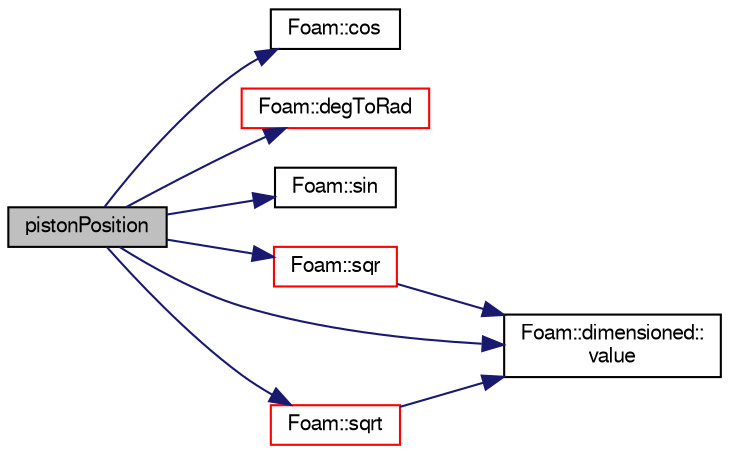digraph "pistonPosition"
{
  bgcolor="transparent";
  edge [fontname="FreeSans",fontsize="10",labelfontname="FreeSans",labelfontsize="10"];
  node [fontname="FreeSans",fontsize="10",shape=record];
  rankdir="LR";
  Node40 [label="pistonPosition",height=0.2,width=0.4,color="black", fillcolor="grey75", style="filled", fontcolor="black"];
  Node40 -> Node41 [color="midnightblue",fontsize="10",style="solid",fontname="FreeSans"];
  Node41 [label="Foam::cos",height=0.2,width=0.4,color="black",URL="$a21124.html#aebb41a148f7cf44b63e12f69e487e49f"];
  Node40 -> Node42 [color="midnightblue",fontsize="10",style="solid",fontname="FreeSans"];
  Node42 [label="Foam::degToRad",height=0.2,width=0.4,color="red",URL="$a21124.html#af706f965be4d1457b0f1e7fade1c0118",tooltip="Conversion from degrees to radians. "];
  Node40 -> Node44 [color="midnightblue",fontsize="10",style="solid",fontname="FreeSans"];
  Node44 [label="Foam::sin",height=0.2,width=0.4,color="black",URL="$a21124.html#a4517d680df5510934705011b30dcefa6"];
  Node40 -> Node45 [color="midnightblue",fontsize="10",style="solid",fontname="FreeSans"];
  Node45 [label="Foam::sqr",height=0.2,width=0.4,color="red",URL="$a21124.html#a277dc11c581d53826ab5090b08f3b17b"];
  Node45 -> Node48 [color="midnightblue",fontsize="10",style="solid",fontname="FreeSans"];
  Node48 [label="Foam::dimensioned::\lvalue",height=0.2,width=0.4,color="black",URL="$a26366.html#a7948200a26c85fc3a83ffa510a91d668",tooltip="Return const reference to value. "];
  Node40 -> Node49 [color="midnightblue",fontsize="10",style="solid",fontname="FreeSans"];
  Node49 [label="Foam::sqrt",height=0.2,width=0.4,color="red",URL="$a21124.html#a8616bd62eebf2342a80222fecb1bda71"];
  Node49 -> Node48 [color="midnightblue",fontsize="10",style="solid",fontname="FreeSans"];
  Node40 -> Node48 [color="midnightblue",fontsize="10",style="solid",fontname="FreeSans"];
}
